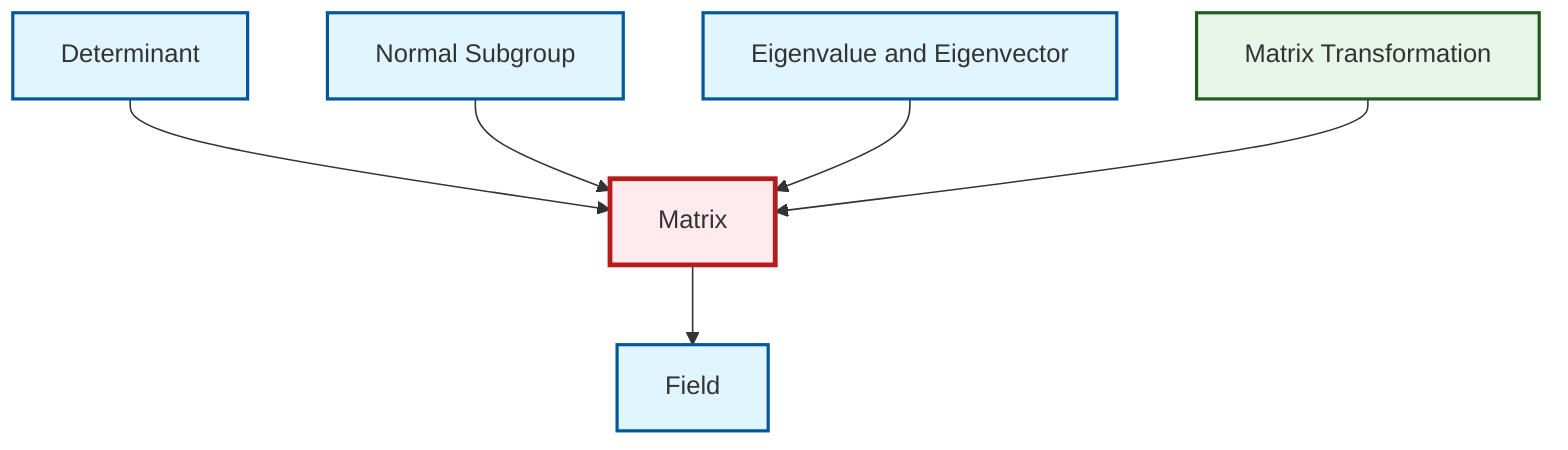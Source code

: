 graph TD
    classDef definition fill:#e1f5fe,stroke:#01579b,stroke-width:2px
    classDef theorem fill:#f3e5f5,stroke:#4a148c,stroke-width:2px
    classDef axiom fill:#fff3e0,stroke:#e65100,stroke-width:2px
    classDef example fill:#e8f5e9,stroke:#1b5e20,stroke-width:2px
    classDef current fill:#ffebee,stroke:#b71c1c,stroke-width:3px
    def-eigenvalue-eigenvector["Eigenvalue and Eigenvector"]:::definition
    def-matrix["Matrix"]:::definition
    def-field["Field"]:::definition
    ex-matrix-transformation["Matrix Transformation"]:::example
    def-determinant["Determinant"]:::definition
    def-normal-subgroup["Normal Subgroup"]:::definition
    def-matrix --> def-field
    def-determinant --> def-matrix
    def-normal-subgroup --> def-matrix
    def-eigenvalue-eigenvector --> def-matrix
    ex-matrix-transformation --> def-matrix
    class def-matrix current